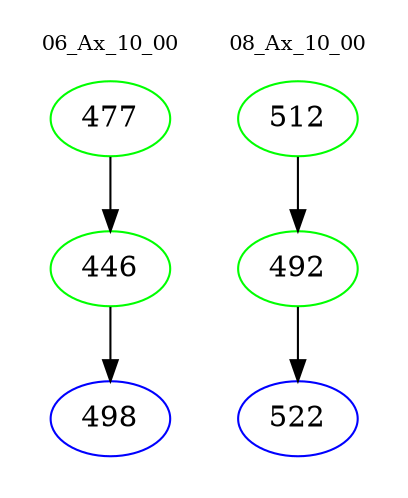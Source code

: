 digraph{
subgraph cluster_0 {
color = white
label = "06_Ax_10_00";
fontsize=10;
T0_477 [label="477", color="green"]
T0_477 -> T0_446 [color="black"]
T0_446 [label="446", color="green"]
T0_446 -> T0_498 [color="black"]
T0_498 [label="498", color="blue"]
}
subgraph cluster_1 {
color = white
label = "08_Ax_10_00";
fontsize=10;
T1_512 [label="512", color="green"]
T1_512 -> T1_492 [color="black"]
T1_492 [label="492", color="green"]
T1_492 -> T1_522 [color="black"]
T1_522 [label="522", color="blue"]
}
}
